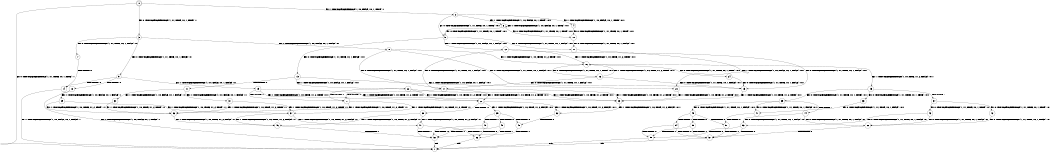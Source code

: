 digraph BCG {
size = "7, 10.5";
center = TRUE;
node [shape = circle];
0 [peripheries = 2];
0 -> 1 [label = "EX !0 !ATOMIC_EXCH_BRANCH (1, +1, TRUE, +0, 1, TRUE) !::"];
0 -> 2 [label = "EX !1 !ATOMIC_EXCH_BRANCH (1, +0, FALSE, +0, 1, TRUE) !::"];
0 -> 3 [label = "EX !0 !ATOMIC_EXCH_BRANCH (1, +1, TRUE, +0, 1, TRUE) !::"];
2 -> 4 [label = "EX !1 !ATOMIC_EXCH_BRANCH (1, +0, FALSE, +0, 1, TRUE) !:0:1:"];
2 -> 5 [label = "EX !0 !ATOMIC_EXCH_BRANCH (1, +1, TRUE, +0, 1, TRUE) !:0:1:"];
2 -> 6 [label = "EX !1 !ATOMIC_EXCH_BRANCH (1, +0, FALSE, +0, 1, TRUE) !:0:1:"];
3 -> 7 [label = "EX !0 !ATOMIC_EXCH_BRANCH (1, +1, TRUE, +0, 1, FALSE) !:0:"];
3 -> 8 [label = "EX !1 !ATOMIC_EXCH_BRANCH (1, +0, FALSE, +0, 1, FALSE) !:0:"];
3 -> 9 [label = "EX !0 !ATOMIC_EXCH_BRANCH (1, +1, TRUE, +0, 1, FALSE) !:0:"];
4 -> 10 [label = "EX !0 !ATOMIC_EXCH_BRANCH (1, +1, TRUE, +0, 1, TRUE) !:0:1:"];
5 -> 11 [label = "EX !0 !ATOMIC_EXCH_BRANCH (1, +1, TRUE, +0, 1, FALSE) !:0:1:"];
5 -> 12 [label = "EX !1 !ATOMIC_EXCH_BRANCH (1, +0, FALSE, +0, 1, FALSE) !:0:1:"];
5 -> 13 [label = "EX !0 !ATOMIC_EXCH_BRANCH (1, +1, TRUE, +0, 1, FALSE) !:0:1:"];
6 -> 10 [label = "EX !0 !ATOMIC_EXCH_BRANCH (1, +1, TRUE, +0, 1, TRUE) !:0:1:"];
6 -> 5 [label = "EX !0 !ATOMIC_EXCH_BRANCH (1, +1, TRUE, +0, 1, TRUE) !:0:1:"];
6 -> 6 [label = "EX !1 !ATOMIC_EXCH_BRANCH (1, +0, FALSE, +0, 1, TRUE) !:0:1:"];
7 -> 14 [label = "TERMINATE !0"];
8 -> 15 [label = "EX !0 !ATOMIC_EXCH_BRANCH (1, +1, TRUE, +0, 1, FALSE) !:0:1:"];
8 -> 16 [label = "EX !1 !ATOMIC_EXCH_BRANCH (1, +0, TRUE, +1, 2, TRUE) !:0:1:"];
8 -> 17 [label = "EX !0 !ATOMIC_EXCH_BRANCH (1, +1, TRUE, +0, 1, FALSE) !:0:1:"];
9 -> 14 [label = "TERMINATE !0"];
9 -> 18 [label = "TERMINATE !0"];
9 -> 19 [label = "EX !1 !ATOMIC_EXCH_BRANCH (1, +0, FALSE, +0, 1, FALSE) !:0:"];
10 -> 11 [label = "EX !0 !ATOMIC_EXCH_BRANCH (1, +1, TRUE, +0, 1, FALSE) !:0:1:"];
11 -> 20 [label = "EX !1 !ATOMIC_EXCH_BRANCH (1, +0, FALSE, +0, 1, FALSE) !:0:1:"];
12 -> 15 [label = "EX !0 !ATOMIC_EXCH_BRANCH (1, +1, TRUE, +0, 1, FALSE) !:0:1:"];
12 -> 16 [label = "EX !1 !ATOMIC_EXCH_BRANCH (1, +0, TRUE, +1, 2, TRUE) !:0:1:"];
12 -> 17 [label = "EX !0 !ATOMIC_EXCH_BRANCH (1, +1, TRUE, +0, 1, FALSE) !:0:1:"];
13 -> 20 [label = "EX !1 !ATOMIC_EXCH_BRANCH (1, +0, FALSE, +0, 1, FALSE) !:0:1:"];
13 -> 21 [label = "TERMINATE !0"];
13 -> 22 [label = "EX !1 !ATOMIC_EXCH_BRANCH (1, +0, FALSE, +0, 1, FALSE) !:0:1:"];
14 -> 1 [label = "EX !1 !ATOMIC_EXCH_BRANCH (1, +0, FALSE, +0, 1, FALSE) !::"];
15 -> 23 [label = "EX !1 !ATOMIC_EXCH_BRANCH (1, +0, TRUE, +1, 2, TRUE) !:0:1:"];
16 -> 24 [label = "EX !0 !ATOMIC_EXCH_BRANCH (1, +1, TRUE, +0, 1, TRUE) !:0:1:"];
16 -> 25 [label = "EX !1 !ATOMIC_EXCH_BRANCH (1, +0, TRUE, +1, 2, FALSE) !:0:1:"];
16 -> 26 [label = "EX !0 !ATOMIC_EXCH_BRANCH (1, +1, TRUE, +0, 1, TRUE) !:0:1:"];
17 -> 23 [label = "EX !1 !ATOMIC_EXCH_BRANCH (1, +0, TRUE, +1, 2, TRUE) !:0:1:"];
17 -> 27 [label = "TERMINATE !0"];
17 -> 28 [label = "EX !1 !ATOMIC_EXCH_BRANCH (1, +0, TRUE, +1, 2, TRUE) !:0:1:"];
18 -> 1 [label = "EX !1 !ATOMIC_EXCH_BRANCH (1, +0, FALSE, +0, 1, FALSE) !::"];
18 -> 29 [label = "EX !1 !ATOMIC_EXCH_BRANCH (1, +0, FALSE, +0, 1, FALSE) !::"];
19 -> 23 [label = "EX !1 !ATOMIC_EXCH_BRANCH (1, +0, TRUE, +1, 2, TRUE) !:0:1:"];
19 -> 27 [label = "TERMINATE !0"];
19 -> 28 [label = "EX !1 !ATOMIC_EXCH_BRANCH (1, +0, TRUE, +1, 2, TRUE) !:0:1:"];
20 -> 23 [label = "EX !1 !ATOMIC_EXCH_BRANCH (1, +0, TRUE, +1, 2, TRUE) !:0:1:"];
21 -> 30 [label = "EX !1 !ATOMIC_EXCH_BRANCH (1, +0, FALSE, +0, 1, FALSE) !:1:"];
21 -> 31 [label = "EX !1 !ATOMIC_EXCH_BRANCH (1, +0, FALSE, +0, 1, FALSE) !:1:"];
22 -> 23 [label = "EX !1 !ATOMIC_EXCH_BRANCH (1, +0, TRUE, +1, 2, TRUE) !:0:1:"];
22 -> 27 [label = "TERMINATE !0"];
22 -> 28 [label = "EX !1 !ATOMIC_EXCH_BRANCH (1, +0, TRUE, +1, 2, TRUE) !:0:1:"];
23 -> 32 [label = "EX !1 !ATOMIC_EXCH_BRANCH (1, +0, TRUE, +1, 2, FALSE) !:0:1:"];
24 -> 15 [label = "EX !0 !ATOMIC_EXCH_BRANCH (1, +1, TRUE, +0, 1, FALSE) !:0:1:"];
25 -> 33 [label = "EX !0 !ATOMIC_EXCH_BRANCH (1, +1, TRUE, +0, 1, TRUE) !:0:1:"];
25 -> 34 [label = "TERMINATE !1"];
25 -> 35 [label = "EX !0 !ATOMIC_EXCH_BRANCH (1, +1, TRUE, +0, 1, TRUE) !:0:1:"];
26 -> 15 [label = "EX !0 !ATOMIC_EXCH_BRANCH (1, +1, TRUE, +0, 1, FALSE) !:0:1:"];
26 -> 16 [label = "EX !1 !ATOMIC_EXCH_BRANCH (1, +0, TRUE, +1, 2, TRUE) !:0:1:"];
26 -> 17 [label = "EX !0 !ATOMIC_EXCH_BRANCH (1, +1, TRUE, +0, 1, FALSE) !:0:1:"];
27 -> 36 [label = "EX !1 !ATOMIC_EXCH_BRANCH (1, +0, TRUE, +1, 2, TRUE) !:1:"];
27 -> 37 [label = "EX !1 !ATOMIC_EXCH_BRANCH (1, +0, TRUE, +1, 2, TRUE) !:1:"];
28 -> 32 [label = "EX !1 !ATOMIC_EXCH_BRANCH (1, +0, TRUE, +1, 2, FALSE) !:0:1:"];
28 -> 38 [label = "TERMINATE !0"];
28 -> 39 [label = "EX !1 !ATOMIC_EXCH_BRANCH (1, +0, TRUE, +1, 2, FALSE) !:0:1:"];
29 -> 36 [label = "EX !1 !ATOMIC_EXCH_BRANCH (1, +0, TRUE, +1, 2, TRUE) !:1:"];
29 -> 37 [label = "EX !1 !ATOMIC_EXCH_BRANCH (1, +0, TRUE, +1, 2, TRUE) !:1:"];
30 -> 36 [label = "EX !1 !ATOMIC_EXCH_BRANCH (1, +0, TRUE, +1, 2, TRUE) !:1:"];
31 -> 36 [label = "EX !1 !ATOMIC_EXCH_BRANCH (1, +0, TRUE, +1, 2, TRUE) !:1:"];
31 -> 37 [label = "EX !1 !ATOMIC_EXCH_BRANCH (1, +0, TRUE, +1, 2, TRUE) !:1:"];
32 -> 40 [label = "TERMINATE !0"];
33 -> 41 [label = "EX !0 !ATOMIC_EXCH_BRANCH (1, +1, TRUE, +0, 1, FALSE) !:0:1:"];
34 -> 42 [label = "EX !0 !ATOMIC_EXCH_BRANCH (1, +1, TRUE, +0, 1, TRUE) !:0:"];
34 -> 43 [label = "EX !0 !ATOMIC_EXCH_BRANCH (1, +1, TRUE, +0, 1, TRUE) !:0:"];
35 -> 41 [label = "EX !0 !ATOMIC_EXCH_BRANCH (1, +1, TRUE, +0, 1, FALSE) !:0:1:"];
35 -> 44 [label = "TERMINATE !1"];
35 -> 45 [label = "EX !0 !ATOMIC_EXCH_BRANCH (1, +1, TRUE, +0, 1, FALSE) !:0:1:"];
36 -> 46 [label = "EX !1 !ATOMIC_EXCH_BRANCH (1, +0, TRUE, +1, 2, FALSE) !:1:"];
37 -> 46 [label = "EX !1 !ATOMIC_EXCH_BRANCH (1, +0, TRUE, +1, 2, FALSE) !:1:"];
37 -> 47 [label = "EX !1 !ATOMIC_EXCH_BRANCH (1, +0, TRUE, +1, 2, FALSE) !:1:"];
38 -> 46 [label = "EX !1 !ATOMIC_EXCH_BRANCH (1, +0, TRUE, +1, 2, FALSE) !:1:"];
38 -> 47 [label = "EX !1 !ATOMIC_EXCH_BRANCH (1, +0, TRUE, +1, 2, FALSE) !:1:"];
39 -> 40 [label = "TERMINATE !0"];
39 -> 48 [label = "TERMINATE !1"];
39 -> 49 [label = "TERMINATE !0"];
40 -> 50 [label = "TERMINATE !1"];
41 -> 51 [label = "TERMINATE !0"];
42 -> 52 [label = "EX !0 !ATOMIC_EXCH_BRANCH (1, +1, TRUE, +0, 1, FALSE) !:0:"];
43 -> 52 [label = "EX !0 !ATOMIC_EXCH_BRANCH (1, +1, TRUE, +0, 1, FALSE) !:0:"];
43 -> 53 [label = "EX !0 !ATOMIC_EXCH_BRANCH (1, +1, TRUE, +0, 1, FALSE) !:0:"];
44 -> 52 [label = "EX !0 !ATOMIC_EXCH_BRANCH (1, +1, TRUE, +0, 1, FALSE) !:0:"];
44 -> 53 [label = "EX !0 !ATOMIC_EXCH_BRANCH (1, +1, TRUE, +0, 1, FALSE) !:0:"];
45 -> 51 [label = "TERMINATE !0"];
45 -> 54 [label = "TERMINATE !1"];
45 -> 55 [label = "TERMINATE !0"];
46 -> 50 [label = "TERMINATE !1"];
47 -> 50 [label = "TERMINATE !1"];
47 -> 56 [label = "TERMINATE !1"];
48 -> 50 [label = "TERMINATE !0"];
48 -> 56 [label = "TERMINATE !0"];
49 -> 50 [label = "TERMINATE !1"];
49 -> 56 [label = "TERMINATE !1"];
50 -> 1 [label = "exit"];
51 -> 57 [label = "TERMINATE !1"];
52 -> 57 [label = "TERMINATE !0"];
53 -> 57 [label = "TERMINATE !0"];
53 -> 58 [label = "TERMINATE !0"];
54 -> 57 [label = "TERMINATE !0"];
54 -> 58 [label = "TERMINATE !0"];
55 -> 57 [label = "TERMINATE !1"];
55 -> 58 [label = "TERMINATE !1"];
56 -> 1 [label = "exit"];
57 -> 1 [label = "exit"];
58 -> 1 [label = "exit"];
}
